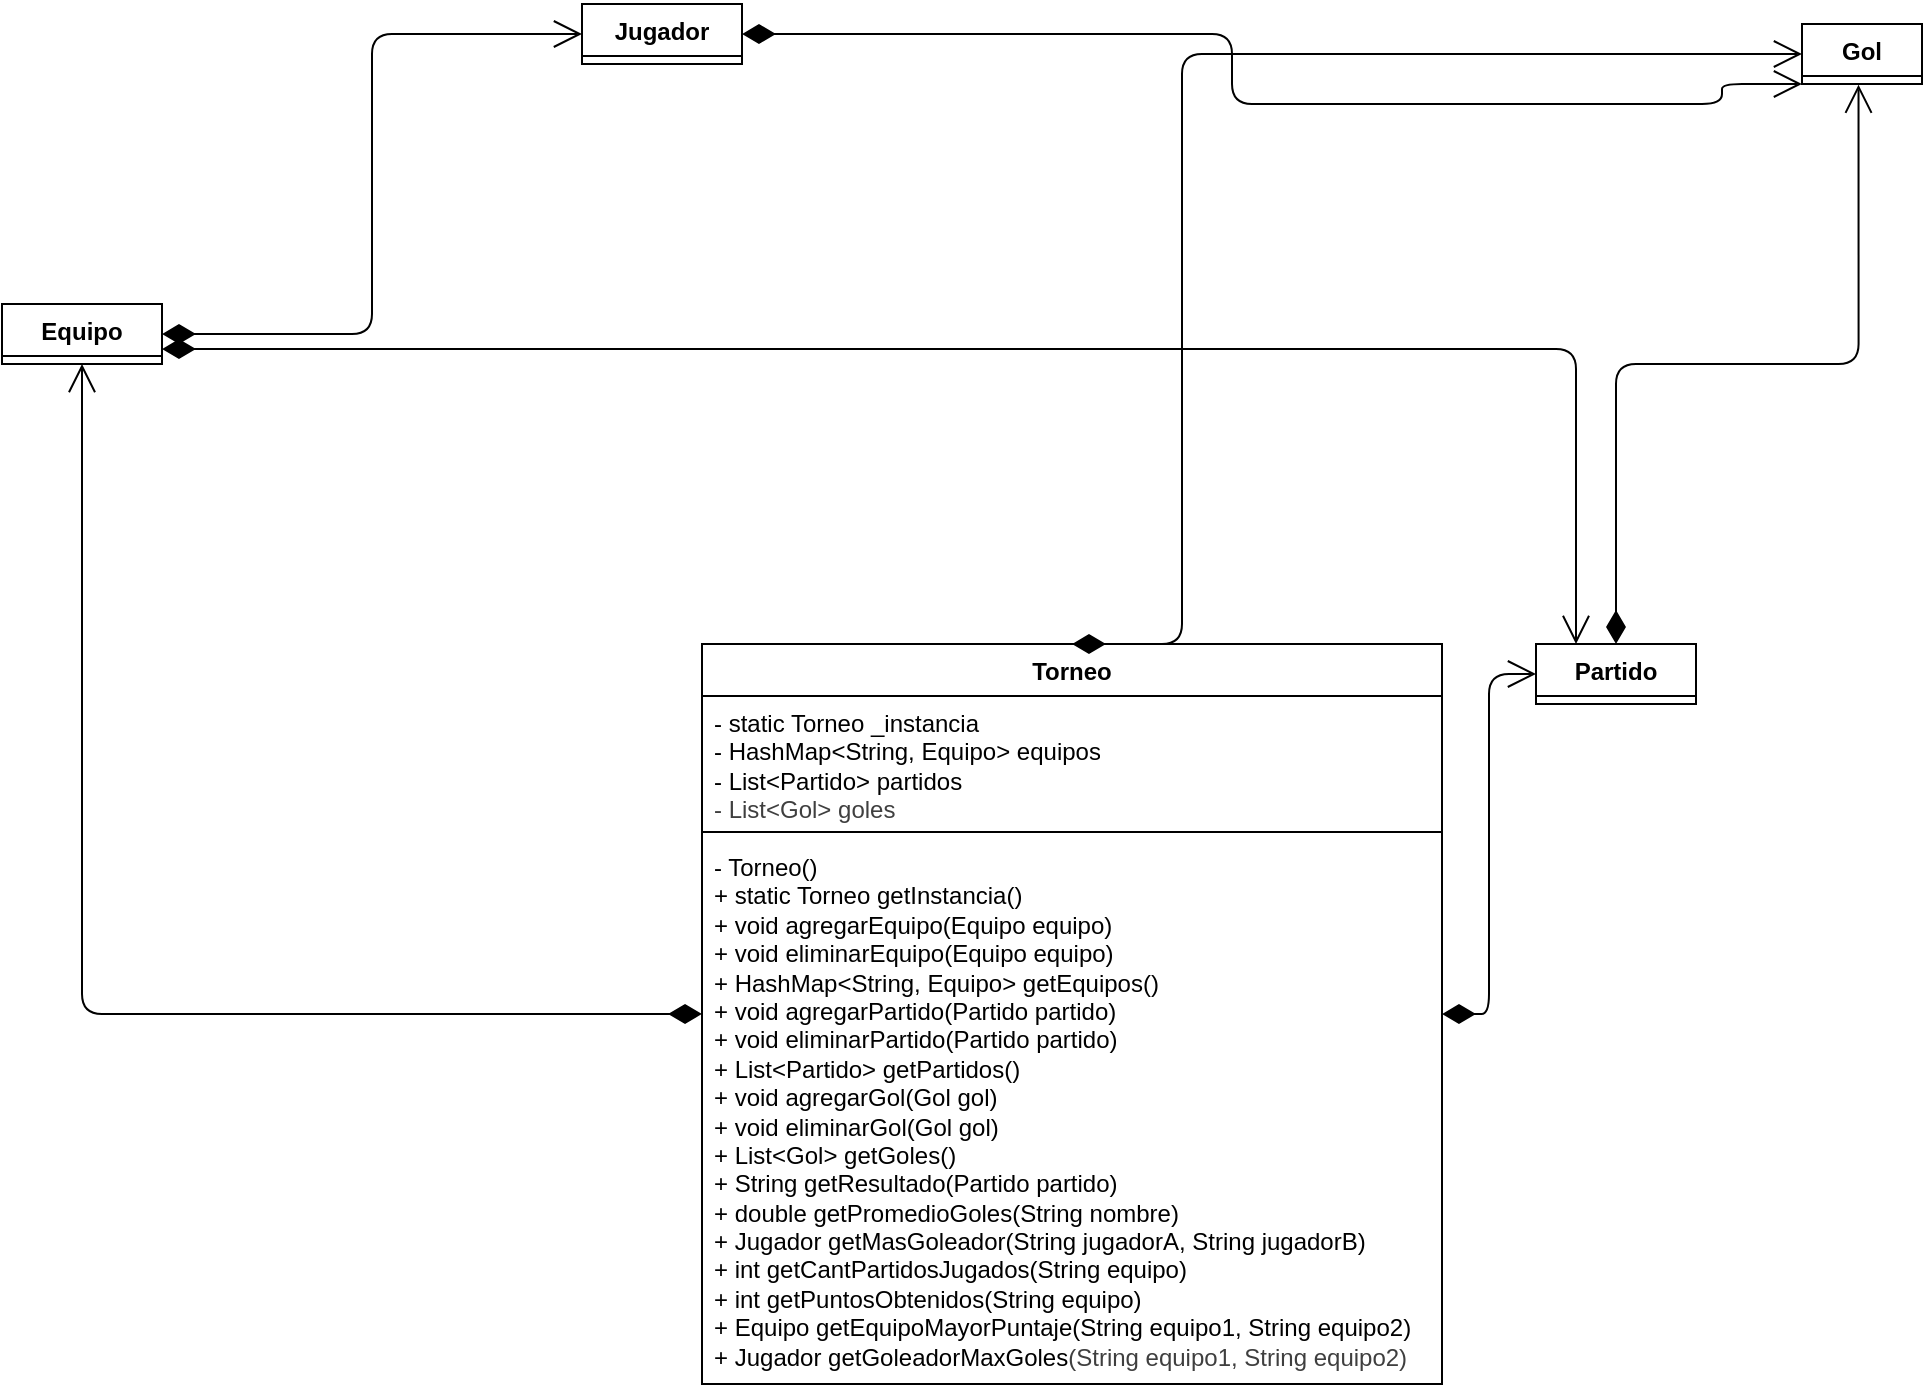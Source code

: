 <mxfile>
    <diagram id="PSOhju9SBfGQxRlqysGx" name="Página-1">
        <mxGraphModel dx="349" dy="366" grid="1" gridSize="10" guides="1" tooltips="1" connect="1" arrows="1" fold="1" page="1" pageScale="1" pageWidth="827" pageHeight="1169" math="0" shadow="0">
            <root>
                <mxCell id="0"/>
                <mxCell id="1" parent="0"/>
                <mxCell id="2" value="Equipo" style="swimlane;fontStyle=1;align=center;verticalAlign=top;childLayout=stackLayout;horizontal=1;startSize=26;horizontalStack=0;resizeParent=1;resizeParentMax=0;resizeLast=0;collapsible=1;marginBottom=0;whiteSpace=wrap;html=1;" parent="1" vertex="1" collapsed="1">
                    <mxGeometry x="50" y="220" width="80" height="30" as="geometry">
                        <mxRectangle x="50" y="220" width="300" height="380" as="alternateBounds"/>
                    </mxGeometry>
                </mxCell>
                <mxCell id="3" value="- String nombre&lt;div&gt;- HashMap&amp;lt;String, Jugador&amp;gt; jugadores&lt;/div&gt;&lt;div&gt;- int cantPartidosGanados&lt;/div&gt;&lt;div&gt;&lt;span style=&quot;color: rgb(63, 63, 63);&quot;&gt;- int cantPartidosEmpatados&lt;/span&gt;&lt;/div&gt;&lt;div&gt;&lt;span style=&quot;color: rgb(63, 63, 63);&quot;&gt;&lt;span style=&quot;color: rgb(63, 63, 63);&quot;&gt;- int cantPartidosPerdidos&lt;/span&gt;&lt;/span&gt;&lt;/div&gt;&lt;div&gt;&lt;span style=&quot;color: rgb(63, 63, 63);&quot;&gt;&lt;span style=&quot;color: rgb(63, 63, 63);&quot;&gt;- int cantGolesAFavor&lt;/span&gt;&lt;/span&gt;&lt;/div&gt;&lt;div&gt;&lt;span style=&quot;color: rgb(63, 63, 63);&quot;&gt;&lt;span style=&quot;color: rgb(63, 63, 63);&quot;&gt;- int cantGolesEnContra&lt;/span&gt;&lt;/span&gt;&lt;/div&gt;" style="text;strokeColor=none;fillColor=none;align=left;verticalAlign=top;spacingLeft=4;spacingRight=4;overflow=hidden;rotatable=0;points=[[0,0.5],[1,0.5]];portConstraint=eastwest;whiteSpace=wrap;html=1;" parent="2" vertex="1">
                    <mxGeometry y="26" width="300" height="114" as="geometry"/>
                </mxCell>
                <mxCell id="4" value="" style="line;strokeWidth=1;fillColor=none;align=left;verticalAlign=middle;spacingTop=-1;spacingLeft=3;spacingRight=3;rotatable=0;labelPosition=right;points=[];portConstraint=eastwest;strokeColor=inherit;" parent="2" vertex="1">
                    <mxGeometry y="140" width="300" height="8" as="geometry"/>
                </mxCell>
                <mxCell id="5" value="+ Equipo(String nombre)&lt;div&gt;&lt;font color=&quot;#000000&quot;&gt;+ String getNombre()&lt;br&gt;&lt;/font&gt;&lt;div&gt;+ void agregarJugador(Jugador jugador)&lt;/div&gt;&lt;div&gt;+ boolean eliminarJugador(Jugador jugador)&lt;/div&gt;&lt;div&gt;+ HashMap&amp;lt;String, Jugador&amp;gt; getJugadores()&lt;/div&gt;&lt;div&gt;+ void setCantPartidosGanados(int victorias)&lt;/div&gt;&lt;div&gt;+ int getCantPartidosGanados()&lt;/div&gt;&lt;div&gt;&lt;div&gt;+ void setCantPartidosEmpatados(int empates)&lt;/div&gt;&lt;div&gt;+ int getCantPartidosEmpatados()&lt;/div&gt;&lt;/div&gt;&lt;div&gt;&lt;div&gt;+ void setCantPartidosPerdidos(int derrotas)&lt;/div&gt;&lt;div&gt;+ int getCantPartidosPerdidos()&lt;/div&gt;&lt;/div&gt;&lt;div&gt;+ void set&lt;span style=&quot;color: rgb(63, 63, 63); background-color: transparent;&quot;&gt;CantGolesAFavor(int aFavor)&lt;/span&gt;&lt;/div&gt;&lt;div&gt;&lt;span style=&quot;color: rgb(63, 63, 63); background-color: transparent;&quot;&gt;+ int get&lt;/span&gt;&lt;span style=&quot;color: rgb(63, 63, 63); background-color: transparent;&quot;&gt;CantGolesAFavor()&lt;/span&gt;&lt;/div&gt;&lt;/div&gt;&lt;div&gt;&lt;span style=&quot;color: rgb(63, 63, 63); background-color: transparent;&quot;&gt;&lt;div style=&quot;color: rgb(63, 63, 63);&quot;&gt;+ void set&lt;span style=&quot;background-color: transparent; color: rgb(63, 63, 63);&quot;&gt;CantGolesEnContra(int enContra)&lt;/span&gt;&lt;/div&gt;&lt;div style=&quot;color: rgb(63, 63, 63);&quot;&gt;&lt;span style=&quot;background-color: transparent; color: rgb(63, 63, 63);&quot;&gt;+ int get&lt;/span&gt;&lt;span style=&quot;background-color: transparent; color: rgb(63, 63, 63);&quot;&gt;CantGolesEnContra()&lt;/span&gt;&lt;/div&gt;&lt;/span&gt;&lt;/div&gt;" style="text;strokeColor=none;fillColor=none;align=left;verticalAlign=top;spacingLeft=4;spacingRight=4;overflow=hidden;rotatable=0;points=[[0,0.5],[1,0.5]];portConstraint=eastwest;whiteSpace=wrap;html=1;" parent="2" vertex="1">
                    <mxGeometry y="148" width="300" height="232" as="geometry"/>
                </mxCell>
                <mxCell id="6" value="Jugador" style="swimlane;fontStyle=1;align=center;verticalAlign=top;childLayout=stackLayout;horizontal=1;startSize=26;horizontalStack=0;resizeParent=1;resizeParentMax=0;resizeLast=0;collapsible=1;marginBottom=0;whiteSpace=wrap;html=1;" parent="1" vertex="1" collapsed="1">
                    <mxGeometry x="340" y="70" width="80" height="30" as="geometry">
                        <mxRectangle x="230" y="120" width="350" height="350" as="alternateBounds"/>
                    </mxGeometry>
                </mxCell>
                <mxCell id="7" value="- String nombre&lt;div&gt;- int anioNacimiento&lt;/div&gt;&lt;div&gt;- int numCamiseta&lt;/div&gt;&lt;div&gt;- int posicion&lt;/div&gt;&lt;div&gt;- int partidosJugados&lt;/div&gt;&lt;div&gt;- int cantGolesCampeonato&lt;/div&gt;" style="text;strokeColor=none;fillColor=none;align=left;verticalAlign=top;spacingLeft=4;spacingRight=4;overflow=hidden;rotatable=0;points=[[0,0.5],[1,0.5]];portConstraint=eastwest;whiteSpace=wrap;html=1;" parent="6" vertex="1">
                    <mxGeometry y="26" width="350" height="104" as="geometry"/>
                </mxCell>
                <mxCell id="8" value="" style="line;strokeWidth=1;fillColor=none;align=left;verticalAlign=middle;spacingTop=-1;spacingLeft=3;spacingRight=3;rotatable=0;labelPosition=right;points=[];portConstraint=eastwest;strokeColor=inherit;" parent="6" vertex="1">
                    <mxGeometry y="130" width="350" height="8" as="geometry"/>
                </mxCell>
                <mxCell id="9" value="+ Jugador(String nombre, int anioNacimiento)&lt;div&gt;+ Jugador&lt;span style=&quot;color: rgb(0, 0, 0); background-color: transparent;&quot;&gt;(String nombre, int anioNacimiento, int numCamiseta, int posicion, int partidosJugados, int catGolesCampeonato)&lt;/span&gt;&lt;/div&gt;&lt;div&gt;&lt;span style=&quot;color: rgb(0, 0, 0); background-color: transparent;&quot;&gt;+ String getNombre()&lt;/span&gt;&lt;/div&gt;&lt;div&gt;&lt;span style=&quot;color: rgb(0, 0, 0); background-color: transparent;&quot;&gt;+ String getAnioNacimiento()&lt;/span&gt;&lt;/div&gt;&lt;div&gt;&lt;span style=&quot;color: rgb(0, 0, 0); background-color: transparent;&quot;&gt;+ void setNumCamiseta(int numero)&lt;/span&gt;&lt;/div&gt;&lt;div&gt;&lt;span style=&quot;color: rgb(0, 0, 0); background-color: transparent;&quot;&gt;+ int getNumCamiseta()&lt;/span&gt;&lt;/div&gt;&lt;div&gt;&lt;span style=&quot;color: rgb(0, 0, 0); background-color: transparent;&quot;&gt;+ void setPosicion(int posicion)&lt;/span&gt;&lt;/div&gt;&lt;div&gt;&lt;span style=&quot;color: rgb(0, 0, 0); background-color: transparent;&quot;&gt;+ int getPosicion()&lt;/span&gt;&lt;/div&gt;&lt;div&gt;&lt;span style=&quot;color: rgb(0, 0, 0); background-color: transparent;&quot;&gt;+ void setPartidosJugados(int cantidad)&lt;/span&gt;&lt;/div&gt;&lt;div&gt;&lt;span style=&quot;color: rgb(0, 0, 0); background-color: transparent;&quot;&gt;+ int getPartidosJugados()&lt;/span&gt;&lt;/div&gt;&lt;div&gt;&lt;span style=&quot;color: rgb(0, 0, 0); background-color: transparent;&quot;&gt;+ void setCantGolesCampeonato(int cantidad)&lt;/span&gt;&lt;/div&gt;&lt;div&gt;&lt;span style=&quot;color: rgb(0, 0, 0); background-color: transparent;&quot;&gt;+ int getCantGolesCampeonato()&lt;/span&gt;&lt;/div&gt;&lt;div&gt;&lt;span style=&quot;color: rgb(0, 0, 0); background-color: transparent;&quot;&gt;&lt;br&gt;&lt;/span&gt;&lt;/div&gt;" style="text;strokeColor=none;fillColor=none;align=left;verticalAlign=top;spacingLeft=4;spacingRight=4;overflow=hidden;rotatable=0;points=[[0,0.5],[1,0.5]];portConstraint=eastwest;whiteSpace=wrap;html=1;" parent="6" vertex="1">
                    <mxGeometry y="138" width="350" height="212" as="geometry"/>
                </mxCell>
                <mxCell id="10" value="Partido" style="swimlane;fontStyle=1;align=center;verticalAlign=top;childLayout=stackLayout;horizontal=1;startSize=26;horizontalStack=0;resizeParent=1;resizeParentMax=0;resizeLast=0;collapsible=1;marginBottom=0;whiteSpace=wrap;html=1;" parent="1" vertex="1" collapsed="1">
                    <mxGeometry x="817" y="390" width="80" height="30" as="geometry">
                        <mxRectangle x="817" y="390" width="280" height="190" as="alternateBounds"/>
                    </mxGeometry>
                </mxCell>
                <mxCell id="11" value="- Vector&amp;lt;Equipo&amp;gt; equipos&lt;div&gt;&lt;span style=&quot;background-color: transparent;&quot;&gt;- Date fecha&lt;/span&gt;&lt;/div&gt;" style="text;strokeColor=none;fillColor=none;align=left;verticalAlign=top;spacingLeft=4;spacingRight=4;overflow=hidden;rotatable=0;points=[[0,0.5],[1,0.5]];portConstraint=eastwest;whiteSpace=wrap;html=1;" parent="10" vertex="1">
                    <mxGeometry y="26" width="280" height="44" as="geometry"/>
                </mxCell>
                <mxCell id="12" value="" style="line;strokeWidth=1;fillColor=none;align=left;verticalAlign=middle;spacingTop=-1;spacingLeft=3;spacingRight=3;rotatable=0;labelPosition=right;points=[];portConstraint=eastwest;strokeColor=inherit;" parent="10" vertex="1">
                    <mxGeometry y="70" width="280" height="8" as="geometry"/>
                </mxCell>
                <mxCell id="13" value="&lt;div&gt;+ Partido(String fecha)&lt;/div&gt;+ void setEquipos(Vector&amp;lt;Equipo&amp;gt; equipos)&lt;div&gt;+ Vector&amp;lt;Equipo&amp;gt; getEquipos()&lt;/div&gt;&lt;div&gt;+ void setFecha(Date fecha)&lt;/div&gt;&lt;div&gt;+ Date getFecha()&lt;/div&gt;" style="text;strokeColor=none;fillColor=none;align=left;verticalAlign=top;spacingLeft=4;spacingRight=4;overflow=hidden;rotatable=0;points=[[0,0.5],[1,0.5]];portConstraint=eastwest;whiteSpace=wrap;html=1;" parent="10" vertex="1">
                    <mxGeometry y="78" width="280" height="112" as="geometry"/>
                </mxCell>
                <mxCell id="14" value="Torneo" style="swimlane;fontStyle=1;align=center;verticalAlign=top;childLayout=stackLayout;horizontal=1;startSize=26;horizontalStack=0;resizeParent=1;resizeParentMax=0;resizeLast=0;collapsible=1;marginBottom=0;whiteSpace=wrap;html=1;" parent="1" vertex="1">
                    <mxGeometry x="400" y="390" width="370" height="370" as="geometry">
                        <mxRectangle x="400" y="390" width="80" height="30" as="alternateBounds"/>
                    </mxGeometry>
                </mxCell>
                <mxCell id="15" value="&lt;div&gt;- static Torneo _instancia&lt;/div&gt;- HashMap&amp;lt;String, Equipo&amp;gt; equipos&lt;div&gt;- List&amp;lt;Partido&amp;gt; partidos&lt;/div&gt;&lt;div&gt;&lt;span style=&quot;color: rgb(63, 63, 63);&quot;&gt;- List&amp;lt;Gol&amp;gt; goles&lt;/span&gt;&lt;/div&gt;" style="text;strokeColor=none;fillColor=none;align=left;verticalAlign=top;spacingLeft=4;spacingRight=4;overflow=hidden;rotatable=0;points=[[0,0.5],[1,0.5]];portConstraint=eastwest;whiteSpace=wrap;html=1;" parent="14" vertex="1">
                    <mxGeometry y="26" width="370" height="64" as="geometry"/>
                </mxCell>
                <mxCell id="16" value="" style="line;strokeWidth=1;fillColor=none;align=left;verticalAlign=middle;spacingTop=-1;spacingLeft=3;spacingRight=3;rotatable=0;labelPosition=right;points=[];portConstraint=eastwest;strokeColor=inherit;" parent="14" vertex="1">
                    <mxGeometry y="90" width="370" height="8" as="geometry"/>
                </mxCell>
                <mxCell id="17" value="- Torneo()&lt;div&gt;+ static Torneo getInstancia()&lt;/div&gt;&lt;div&gt;+ void agregarEquipo(Equipo equipo)&lt;/div&gt;&lt;div&gt;+ void eliminarEquipo(Equipo equipo)&lt;/div&gt;&lt;div&gt;+ HashMap&amp;lt;String, Equipo&amp;gt; getEquipos()&lt;/div&gt;&lt;div&gt;+ void agregarPartido(Partido partido)&lt;/div&gt;&lt;div&gt;+ void eliminarPartido(Partido partido)&lt;/div&gt;&lt;div&gt;+ List&amp;lt;Partido&amp;gt; getPartidos()&lt;/div&gt;&lt;div&gt;+ void agregarGol(Gol gol)&lt;/div&gt;&lt;div&gt;+ void eliminarGol(Gol gol)&lt;/div&gt;&lt;div&gt;+ List&amp;lt;Gol&amp;gt; getGoles()&lt;/div&gt;&lt;div&gt;+ String getResultado(Partido partido)&lt;/div&gt;&lt;div&gt;+ double getPromedioGoles(String nombre)&lt;/div&gt;&lt;div&gt;+ Jugador getMasGoleador(String jugadorA, String jugadorB)&lt;/div&gt;&lt;div&gt;+ int getCantPartidosJugados(String equipo)&lt;/div&gt;&lt;div&gt;+ int getPuntosObtenidos(String equipo)&lt;/div&gt;&lt;div&gt;+ Equipo getEquipoMayorPuntaje(String equipo1, String equipo2)&lt;/div&gt;&lt;div&gt;+ Jugador getGoleadorMaxGoles&lt;span style=&quot;color: rgb(63, 63, 63); background-color: transparent;&quot;&gt;(String equipo1, String equipo2)&lt;/span&gt;&lt;/div&gt;" style="text;strokeColor=none;fillColor=none;align=left;verticalAlign=top;spacingLeft=4;spacingRight=4;overflow=hidden;rotatable=0;points=[[0,0.5],[1,0.5]];portConstraint=eastwest;whiteSpace=wrap;html=1;" parent="14" vertex="1">
                    <mxGeometry y="98" width="370" height="272" as="geometry"/>
                </mxCell>
                <mxCell id="18" value="Gol" style="swimlane;fontStyle=1;align=center;verticalAlign=top;childLayout=stackLayout;horizontal=1;startSize=26;horizontalStack=0;resizeParent=1;resizeParentMax=0;resizeLast=0;collapsible=1;marginBottom=0;whiteSpace=wrap;html=1;" parent="1" vertex="1" collapsed="1">
                    <mxGeometry x="950" y="80" width="60" height="30" as="geometry">
                        <mxRectangle x="700" y="90" width="230" height="150" as="alternateBounds"/>
                    </mxGeometry>
                </mxCell>
                <mxCell id="19" value="- Jugador autor&lt;div&gt;- Partido partido&lt;/div&gt;" style="text;strokeColor=none;fillColor=none;align=left;verticalAlign=top;spacingLeft=4;spacingRight=4;overflow=hidden;rotatable=0;points=[[0,0.5],[1,0.5]];portConstraint=eastwest;whiteSpace=wrap;html=1;" parent="18" vertex="1">
                    <mxGeometry y="26" width="230" height="34" as="geometry"/>
                </mxCell>
                <mxCell id="20" value="" style="line;strokeWidth=1;fillColor=none;align=left;verticalAlign=middle;spacingTop=-1;spacingLeft=3;spacingRight=3;rotatable=0;labelPosition=right;points=[];portConstraint=eastwest;strokeColor=inherit;" parent="18" vertex="1">
                    <mxGeometry y="60" width="230" height="8" as="geometry"/>
                </mxCell>
                <mxCell id="21" value="+ Gol(Jugador autor, Partido parido)&lt;div&gt;+ void setAutor(Jugador autor)&lt;/div&gt;&lt;div&gt;+ Autor getAutor()&lt;/div&gt;&lt;div&gt;+ void setPartido(Partido partido)&lt;/div&gt;&lt;div&gt;+ Partido getPartido()&lt;/div&gt;" style="text;strokeColor=none;fillColor=none;align=left;verticalAlign=top;spacingLeft=4;spacingRight=4;overflow=hidden;rotatable=0;points=[[0,0.5],[1,0.5]];portConstraint=eastwest;whiteSpace=wrap;html=1;" parent="18" vertex="1">
                    <mxGeometry y="68" width="230" height="82" as="geometry"/>
                </mxCell>
                <mxCell id="22" value="" style="endArrow=open;html=1;endSize=12;startArrow=diamondThin;startSize=14;startFill=1;edgeStyle=orthogonalEdgeStyle;align=left;verticalAlign=bottom;entryX=0.5;entryY=1;entryDx=0;entryDy=0;exitX=0;exitY=0.5;exitDx=0;exitDy=0;" parent="1" source="14" target="2" edge="1">
                    <mxGeometry x="-1" y="3" relative="1" as="geometry">
                        <mxPoint x="500" y="200" as="sourcePoint"/>
                        <mxPoint x="660" y="200" as="targetPoint"/>
                    </mxGeometry>
                </mxCell>
                <mxCell id="24" value="" style="endArrow=open;html=1;endSize=12;startArrow=diamondThin;startSize=14;startFill=1;edgeStyle=orthogonalEdgeStyle;align=left;verticalAlign=bottom;exitX=1;exitY=0.5;exitDx=0;exitDy=0;entryX=0;entryY=0.5;entryDx=0;entryDy=0;" parent="1" source="14" target="10" edge="1">
                    <mxGeometry x="-1" y="3" relative="1" as="geometry">
                        <mxPoint x="310" y="310" as="sourcePoint"/>
                        <mxPoint x="790" y="410" as="targetPoint"/>
                    </mxGeometry>
                </mxCell>
                <mxCell id="26" value="" style="endArrow=open;html=1;endSize=12;startArrow=diamondThin;startSize=14;startFill=1;edgeStyle=orthogonalEdgeStyle;align=left;verticalAlign=bottom;exitX=1;exitY=0.5;exitDx=0;exitDy=0;entryX=0;entryY=0.5;entryDx=0;entryDy=0;" parent="1" source="2" target="6" edge="1">
                    <mxGeometry x="-1" y="3" relative="1" as="geometry">
                        <mxPoint x="500" y="240" as="sourcePoint"/>
                        <mxPoint x="660" y="240" as="targetPoint"/>
                    </mxGeometry>
                </mxCell>
                <mxCell id="28" value="" style="endArrow=open;html=1;endSize=12;startArrow=diamondThin;startSize=14;startFill=1;edgeStyle=orthogonalEdgeStyle;align=left;verticalAlign=bottom;entryX=0;entryY=0.5;entryDx=0;entryDy=0;exitX=0.5;exitY=0;exitDx=0;exitDy=0;" parent="1" source="14" target="18" edge="1">
                    <mxGeometry x="-1" y="3" relative="1" as="geometry">
                        <mxPoint x="460" y="340" as="sourcePoint"/>
                        <mxPoint x="740" y="150" as="targetPoint"/>
                        <Array as="points">
                            <mxPoint x="640" y="390"/>
                            <mxPoint x="640" y="95"/>
                        </Array>
                    </mxGeometry>
                </mxCell>
                <mxCell id="29" value="" style="endArrow=open;html=1;endSize=12;startArrow=diamondThin;startSize=14;startFill=1;edgeStyle=orthogonalEdgeStyle;align=left;verticalAlign=bottom;exitX=1;exitY=0.5;exitDx=0;exitDy=0;entryX=0;entryY=1;entryDx=0;entryDy=0;" parent="1" source="6" target="18" edge="1">
                    <mxGeometry x="-1" y="3" relative="1" as="geometry">
                        <mxPoint x="850" y="140" as="sourcePoint"/>
                        <mxPoint x="700" y="105" as="targetPoint"/>
                        <Array as="points">
                            <mxPoint x="665" y="85"/>
                            <mxPoint x="665" y="120"/>
                            <mxPoint x="910" y="120"/>
                        </Array>
                    </mxGeometry>
                </mxCell>
                <mxCell id="30" value="" style="endArrow=open;html=1;endSize=12;startArrow=diamondThin;startSize=14;startFill=1;edgeStyle=orthogonalEdgeStyle;align=left;verticalAlign=bottom;exitX=0.5;exitY=0;exitDx=0;exitDy=0;entryX=0.471;entryY=1.011;entryDx=0;entryDy=0;entryPerimeter=0;" parent="1" source="10" target="21" edge="1">
                    <mxGeometry x="-1" y="3" relative="1" as="geometry">
                        <mxPoint x="800" y="250" as="sourcePoint"/>
                        <mxPoint x="810" y="250" as="targetPoint"/>
                    </mxGeometry>
                </mxCell>
                <mxCell id="31" value="" style="endArrow=open;html=1;endSize=12;startArrow=diamondThin;startSize=14;startFill=1;edgeStyle=orthogonalEdgeStyle;align=left;verticalAlign=bottom;exitX=1;exitY=0.75;exitDx=0;exitDy=0;entryX=0.25;entryY=0;entryDx=0;entryDy=0;" parent="1" source="2" target="10" edge="1">
                    <mxGeometry x="-1" y="3" relative="1" as="geometry">
                        <mxPoint x="590" y="230" as="sourcePoint"/>
                        <mxPoint x="750" y="230" as="targetPoint"/>
                    </mxGeometry>
                </mxCell>
            </root>
        </mxGraphModel>
    </diagram>
</mxfile>